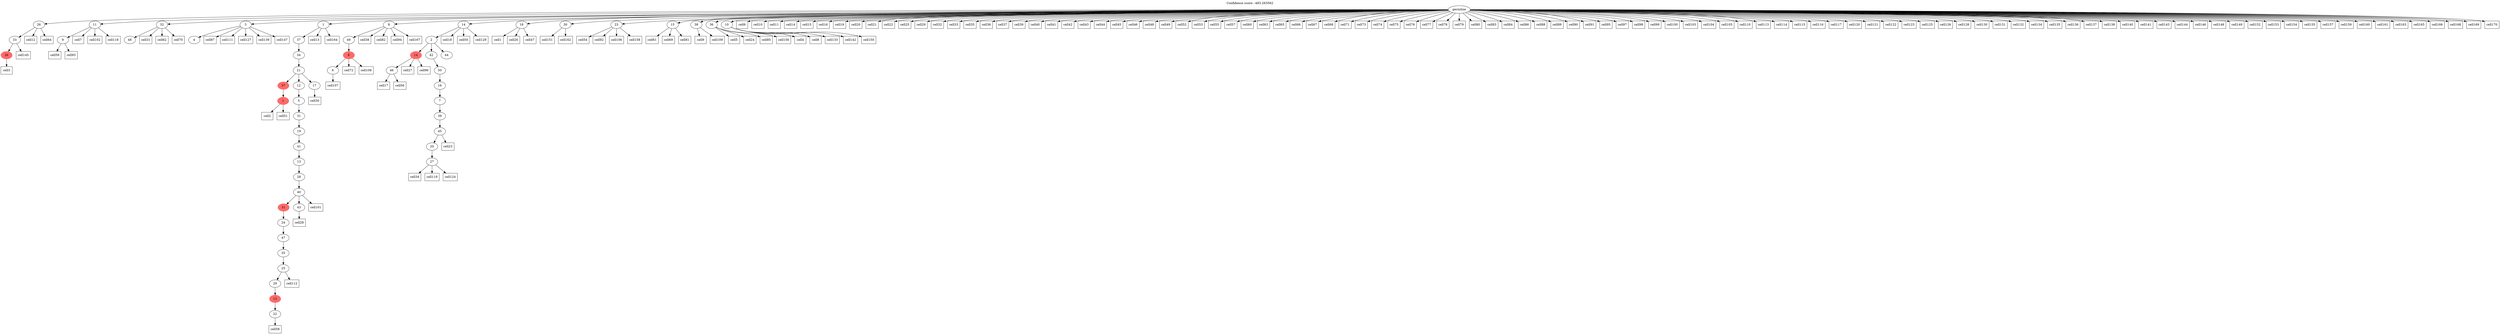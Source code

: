 digraph g {
	"55" -> "56";
	"56" [color=indianred1, style=filled, label="26"];
	"54" -> "55";
	"55" [label="33"];
	"52" -> "53";
	"53" [label="9"];
	"50" -> "51";
	"51" [label="48"];
	"48" -> "49";
	"49" [label="4"];
	"46" -> "47";
	"47" [color=indianred1, style=filled, label="1"];
	"43" -> "44";
	"44" [label="22"];
	"42" -> "43";
	"43" [color=indianred1, style=filled, label="12"];
	"41" -> "42";
	"42" [label="29"];
	"40" -> "41";
	"41" [label="25"];
	"39" -> "40";
	"40" [label="35"];
	"38" -> "39";
	"39" [label="47"];
	"37" -> "38";
	"38" [label="24"];
	"35" -> "36";
	"36" [label="43"];
	"35" -> "37";
	"37" [color=indianred1, style=filled, label="31"];
	"34" -> "35";
	"35" [label="40"];
	"33" -> "34";
	"34" [label="28"];
	"32" -> "33";
	"33" [label="13"];
	"31" -> "32";
	"32" [label="41"];
	"30" -> "31";
	"31" [label="19"];
	"29" -> "30";
	"30" [label="31"];
	"28" -> "29";
	"29" [label="5"];
	"27" -> "28";
	"28" [label="12"];
	"27" -> "45";
	"45" [label="17"];
	"27" -> "46";
	"46" [color=indianred1, style=filled, label="37"];
	"26" -> "27";
	"27" [label="21"];
	"25" -> "26";
	"26" [label="34"];
	"24" -> "25";
	"25" [label="37"];
	"19" -> "20";
	"20" [label="6"];
	"18" -> "19";
	"19" [color=indianred1, style=filled, label="8"];
	"17" -> "18";
	"18" [label="49"];
	"11" -> "12";
	"12" [label="46"];
	"9" -> "10";
	"10" [label="27"];
	"8" -> "9";
	"9" [label="20"];
	"7" -> "8";
	"8" [label="45"];
	"6" -> "7";
	"7" [label="39"];
	"5" -> "6";
	"6" [label="7"];
	"4" -> "5";
	"5" [label="16"];
	"3" -> "4";
	"4" [label="50"];
	"2" -> "3";
	"3" [label="42"];
	"2" -> "11";
	"11" [color=indianred1, style=filled, label="14"];
	"2" -> "13";
	"13" [label="44"];
	"1" -> "2";
	"2" [label="2"];
	"0" -> "1";
	"1" [label="14"];
	"0" -> "14";
	"14" [label="18"];
	"0" -> "15";
	"15" [label="30"];
	"0" -> "16";
	"16" [label="23"];
	"0" -> "17";
	"17" [label="8"];
	"0" -> "21";
	"21" [label="15"];
	"0" -> "22";
	"22" [label="38"];
	"0" -> "23";
	"23" [label="36"];
	"0" -> "24";
	"24" [label="1"];
	"0" -> "48";
	"48" [label="3"];
	"0" -> "50";
	"50" [label="32"];
	"0" -> "52";
	"52" [label="11"];
	"0" -> "54";
	"54" [label="26"];
	"0" -> "57";
	"57" [label="10"];
	"0" [label="germline"];
	"14" -> "cell1";
	"cell1" [shape=box];
	"47" -> "cell2";
	"cell2" [shape=box];
	"56" -> "cell3";
	"cell3" [shape=box];
	"57" -> "cell4";
	"cell4" [shape=box];
	"23" -> "cell5";
	"cell5" [shape=box];
	"0" -> "cell6";
	"cell6" [shape=box];
	"52" -> "cell7";
	"cell7" [shape=box];
	"57" -> "cell8";
	"cell8" [shape=box];
	"22" -> "cell9";
	"cell9" [shape=box];
	"0" -> "cell10";
	"cell10" [shape=box];
	"0" -> "cell11";
	"cell11" [shape=box];
	"54" -> "cell12";
	"cell12" [shape=box];
	"24" -> "cell13";
	"cell13" [shape=box];
	"0" -> "cell14";
	"cell14" [shape=box];
	"0" -> "cell15";
	"cell15" [shape=box];
	"0" -> "cell16";
	"cell16" [shape=box];
	"12" -> "cell17";
	"cell17" [shape=box];
	"1" -> "cell18";
	"cell18" [shape=box];
	"0" -> "cell19";
	"cell19" [shape=box];
	"0" -> "cell20";
	"cell20" [shape=box];
	"0" -> "cell21";
	"cell21" [shape=box];
	"0" -> "cell22";
	"cell22" [shape=box];
	"8" -> "cell23";
	"cell23" [shape=box];
	"23" -> "cell24";
	"cell24" [shape=box];
	"0" -> "cell25";
	"cell25" [shape=box];
	"14" -> "cell26";
	"cell26" [shape=box];
	"11" -> "cell27";
	"cell27" [shape=box];
	"36" -> "cell28";
	"cell28" [shape=box];
	"0" -> "cell29";
	"cell29" [shape=box];
	"45" -> "cell30";
	"cell30" [shape=box];
	"50" -> "cell31";
	"cell31" [shape=box];
	"0" -> "cell32";
	"cell32" [shape=box];
	"0" -> "cell33";
	"cell33" [shape=box];
	"10" -> "cell34";
	"cell34" [shape=box];
	"0" -> "cell35";
	"cell35" [shape=box];
	"0" -> "cell36";
	"cell36" [shape=box];
	"0" -> "cell37";
	"cell37" [shape=box];
	"17" -> "cell38";
	"cell38" [shape=box];
	"0" -> "cell39";
	"cell39" [shape=box];
	"0" -> "cell40";
	"cell40" [shape=box];
	"0" -> "cell41";
	"cell41" [shape=box];
	"0" -> "cell42";
	"cell42" [shape=box];
	"0" -> "cell43";
	"cell43" [shape=box];
	"0" -> "cell44";
	"cell44" [shape=box];
	"0" -> "cell45";
	"cell45" [shape=box];
	"0" -> "cell46";
	"cell46" [shape=box];
	"14" -> "cell47";
	"cell47" [shape=box];
	"0" -> "cell48";
	"cell48" [shape=box];
	"0" -> "cell49";
	"cell49" [shape=box];
	"1" -> "cell50";
	"cell50" [shape=box];
	"47" -> "cell51";
	"cell51" [shape=box];
	"0" -> "cell52";
	"cell52" [shape=box];
	"0" -> "cell53";
	"cell53" [shape=box];
	"16" -> "cell54";
	"cell54" [shape=box];
	"0" -> "cell55";
	"cell55" [shape=box];
	"12" -> "cell56";
	"cell56" [shape=box];
	"0" -> "cell57";
	"cell57" [shape=box];
	"44" -> "cell58";
	"cell58" [shape=box];
	"53" -> "cell59";
	"cell59" [shape=box];
	"0" -> "cell60";
	"cell60" [shape=box];
	"21" -> "cell61";
	"cell61" [shape=box];
	"50" -> "cell62";
	"cell62" [shape=box];
	"0" -> "cell63";
	"cell63" [shape=box];
	"54" -> "cell64";
	"cell64" [shape=box];
	"0" -> "cell65";
	"cell65" [shape=box];
	"0" -> "cell66";
	"cell66" [shape=box];
	"0" -> "cell67";
	"cell67" [shape=box];
	"0" -> "cell68";
	"cell68" [shape=box];
	"21" -> "cell69";
	"cell69" [shape=box];
	"50" -> "cell70";
	"cell70" [shape=box];
	"0" -> "cell71";
	"cell71" [shape=box];
	"19" -> "cell72";
	"cell72" [shape=box];
	"0" -> "cell73";
	"cell73" [shape=box];
	"0" -> "cell74";
	"cell74" [shape=box];
	"0" -> "cell75";
	"cell75" [shape=box];
	"0" -> "cell76";
	"cell76" [shape=box];
	"0" -> "cell77";
	"cell77" [shape=box];
	"0" -> "cell78";
	"cell78" [shape=box];
	"0" -> "cell79";
	"cell79" [shape=box];
	"0" -> "cell80";
	"cell80" [shape=box];
	"21" -> "cell81";
	"cell81" [shape=box];
	"17" -> "cell82";
	"cell82" [shape=box];
	"0" -> "cell83";
	"cell83" [shape=box];
	"0" -> "cell84";
	"cell84" [shape=box];
	"23" -> "cell85";
	"cell85" [shape=box];
	"0" -> "cell86";
	"cell86" [shape=box];
	"48" -> "cell87";
	"cell87" [shape=box];
	"0" -> "cell88";
	"cell88" [shape=box];
	"0" -> "cell89";
	"cell89" [shape=box];
	"0" -> "cell90";
	"cell90" [shape=box];
	"0" -> "cell91";
	"cell91" [shape=box];
	"16" -> "cell92";
	"cell92" [shape=box];
	"53" -> "cell93";
	"cell93" [shape=box];
	"17" -> "cell94";
	"cell94" [shape=box];
	"0" -> "cell95";
	"cell95" [shape=box];
	"11" -> "cell96";
	"cell96" [shape=box];
	"0" -> "cell97";
	"cell97" [shape=box];
	"0" -> "cell98";
	"cell98" [shape=box];
	"0" -> "cell99";
	"cell99" [shape=box];
	"0" -> "cell100";
	"cell100" [shape=box];
	"35" -> "cell101";
	"cell101" [shape=box];
	"52" -> "cell102";
	"cell102" [shape=box];
	"0" -> "cell103";
	"cell103" [shape=box];
	"0" -> "cell104";
	"cell104" [shape=box];
	"0" -> "cell105";
	"cell105" [shape=box];
	"16" -> "cell106";
	"cell106" [shape=box];
	"20" -> "cell107";
	"cell107" [shape=box];
	"19" -> "cell108";
	"cell108" [shape=box];
	"22" -> "cell109";
	"cell109" [shape=box];
	"0" -> "cell110";
	"cell110" [shape=box];
	"48" -> "cell111";
	"cell111" [shape=box];
	"41" -> "cell112";
	"cell112" [shape=box];
	"0" -> "cell113";
	"cell113" [shape=box];
	"0" -> "cell114";
	"cell114" [shape=box];
	"0" -> "cell115";
	"cell115" [shape=box];
	"0" -> "cell116";
	"cell116" [shape=box];
	"0" -> "cell117";
	"cell117" [shape=box];
	"52" -> "cell118";
	"cell118" [shape=box];
	"10" -> "cell119";
	"cell119" [shape=box];
	"0" -> "cell120";
	"cell120" [shape=box];
	"0" -> "cell121";
	"cell121" [shape=box];
	"0" -> "cell122";
	"cell122" [shape=box];
	"0" -> "cell123";
	"cell123" [shape=box];
	"10" -> "cell124";
	"cell124" [shape=box];
	"0" -> "cell125";
	"cell125" [shape=box];
	"0" -> "cell126";
	"cell126" [shape=box];
	"48" -> "cell127";
	"cell127" [shape=box];
	"0" -> "cell128";
	"cell128" [shape=box];
	"1" -> "cell129";
	"cell129" [shape=box];
	"0" -> "cell130";
	"cell130" [shape=box];
	"0" -> "cell131";
	"cell131" [shape=box];
	"0" -> "cell132";
	"cell132" [shape=box];
	"57" -> "cell133";
	"cell133" [shape=box];
	"0" -> "cell134";
	"cell134" [shape=box];
	"0" -> "cell135";
	"cell135" [shape=box];
	"0" -> "cell136";
	"cell136" [shape=box];
	"0" -> "cell137";
	"cell137" [shape=box];
	"0" -> "cell138";
	"cell138" [shape=box];
	"48" -> "cell139";
	"cell139" [shape=box];
	"0" -> "cell140";
	"cell140" [shape=box];
	"0" -> "cell141";
	"cell141" [shape=box];
	"57" -> "cell142";
	"cell142" [shape=box];
	"0" -> "cell143";
	"cell143" [shape=box];
	"0" -> "cell144";
	"cell144" [shape=box];
	"55" -> "cell145";
	"cell145" [shape=box];
	"0" -> "cell146";
	"cell146" [shape=box];
	"48" -> "cell147";
	"cell147" [shape=box];
	"0" -> "cell148";
	"cell148" [shape=box];
	"0" -> "cell149";
	"cell149" [shape=box];
	"57" -> "cell150";
	"cell150" [shape=box];
	"15" -> "cell151";
	"cell151" [shape=box];
	"0" -> "cell152";
	"cell152" [shape=box];
	"0" -> "cell153";
	"cell153" [shape=box];
	"0" -> "cell154";
	"cell154" [shape=box];
	"0" -> "cell155";
	"cell155" [shape=box];
	"23" -> "cell156";
	"cell156" [shape=box];
	"0" -> "cell157";
	"cell157" [shape=box];
	"16" -> "cell158";
	"cell158" [shape=box];
	"0" -> "cell159";
	"cell159" [shape=box];
	"0" -> "cell160";
	"cell160" [shape=box];
	"0" -> "cell161";
	"cell161" [shape=box];
	"15" -> "cell162";
	"cell162" [shape=box];
	"0" -> "cell163";
	"cell163" [shape=box];
	"24" -> "cell164";
	"cell164" [shape=box];
	"0" -> "cell165";
	"cell165" [shape=box];
	"0" -> "cell166";
	"cell166" [shape=box];
	"17" -> "cell167";
	"cell167" [shape=box];
	"0" -> "cell168";
	"cell168" [shape=box];
	"0" -> "cell169";
	"cell169" [shape=box];
	"0" -> "cell170";
	"cell170" [shape=box];
	labelloc="t";
	label="Confidence score: -483.263562";
}
